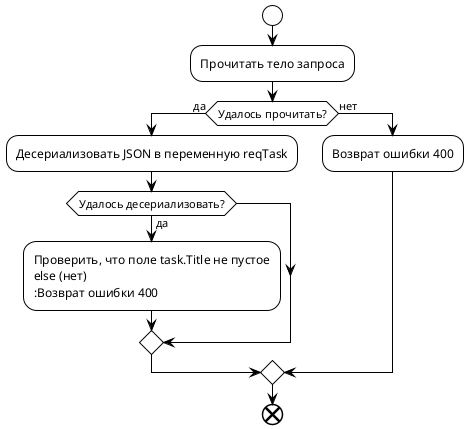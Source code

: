 @startuml
!theme plain

start

:Прочитать тело запроса;

if (Удалось прочитать?) then (да)
    :Десериализовать JSON в переменную reqTask;
    if (Удалось десериализовать?) then (да)
        :Проверить, что поле task.Title не пустое
    else (нет)
    :Возврат ошибки 400;
    endif   

else (нет)
    :Возврат ошибки 400;
endif



end

@enduml
